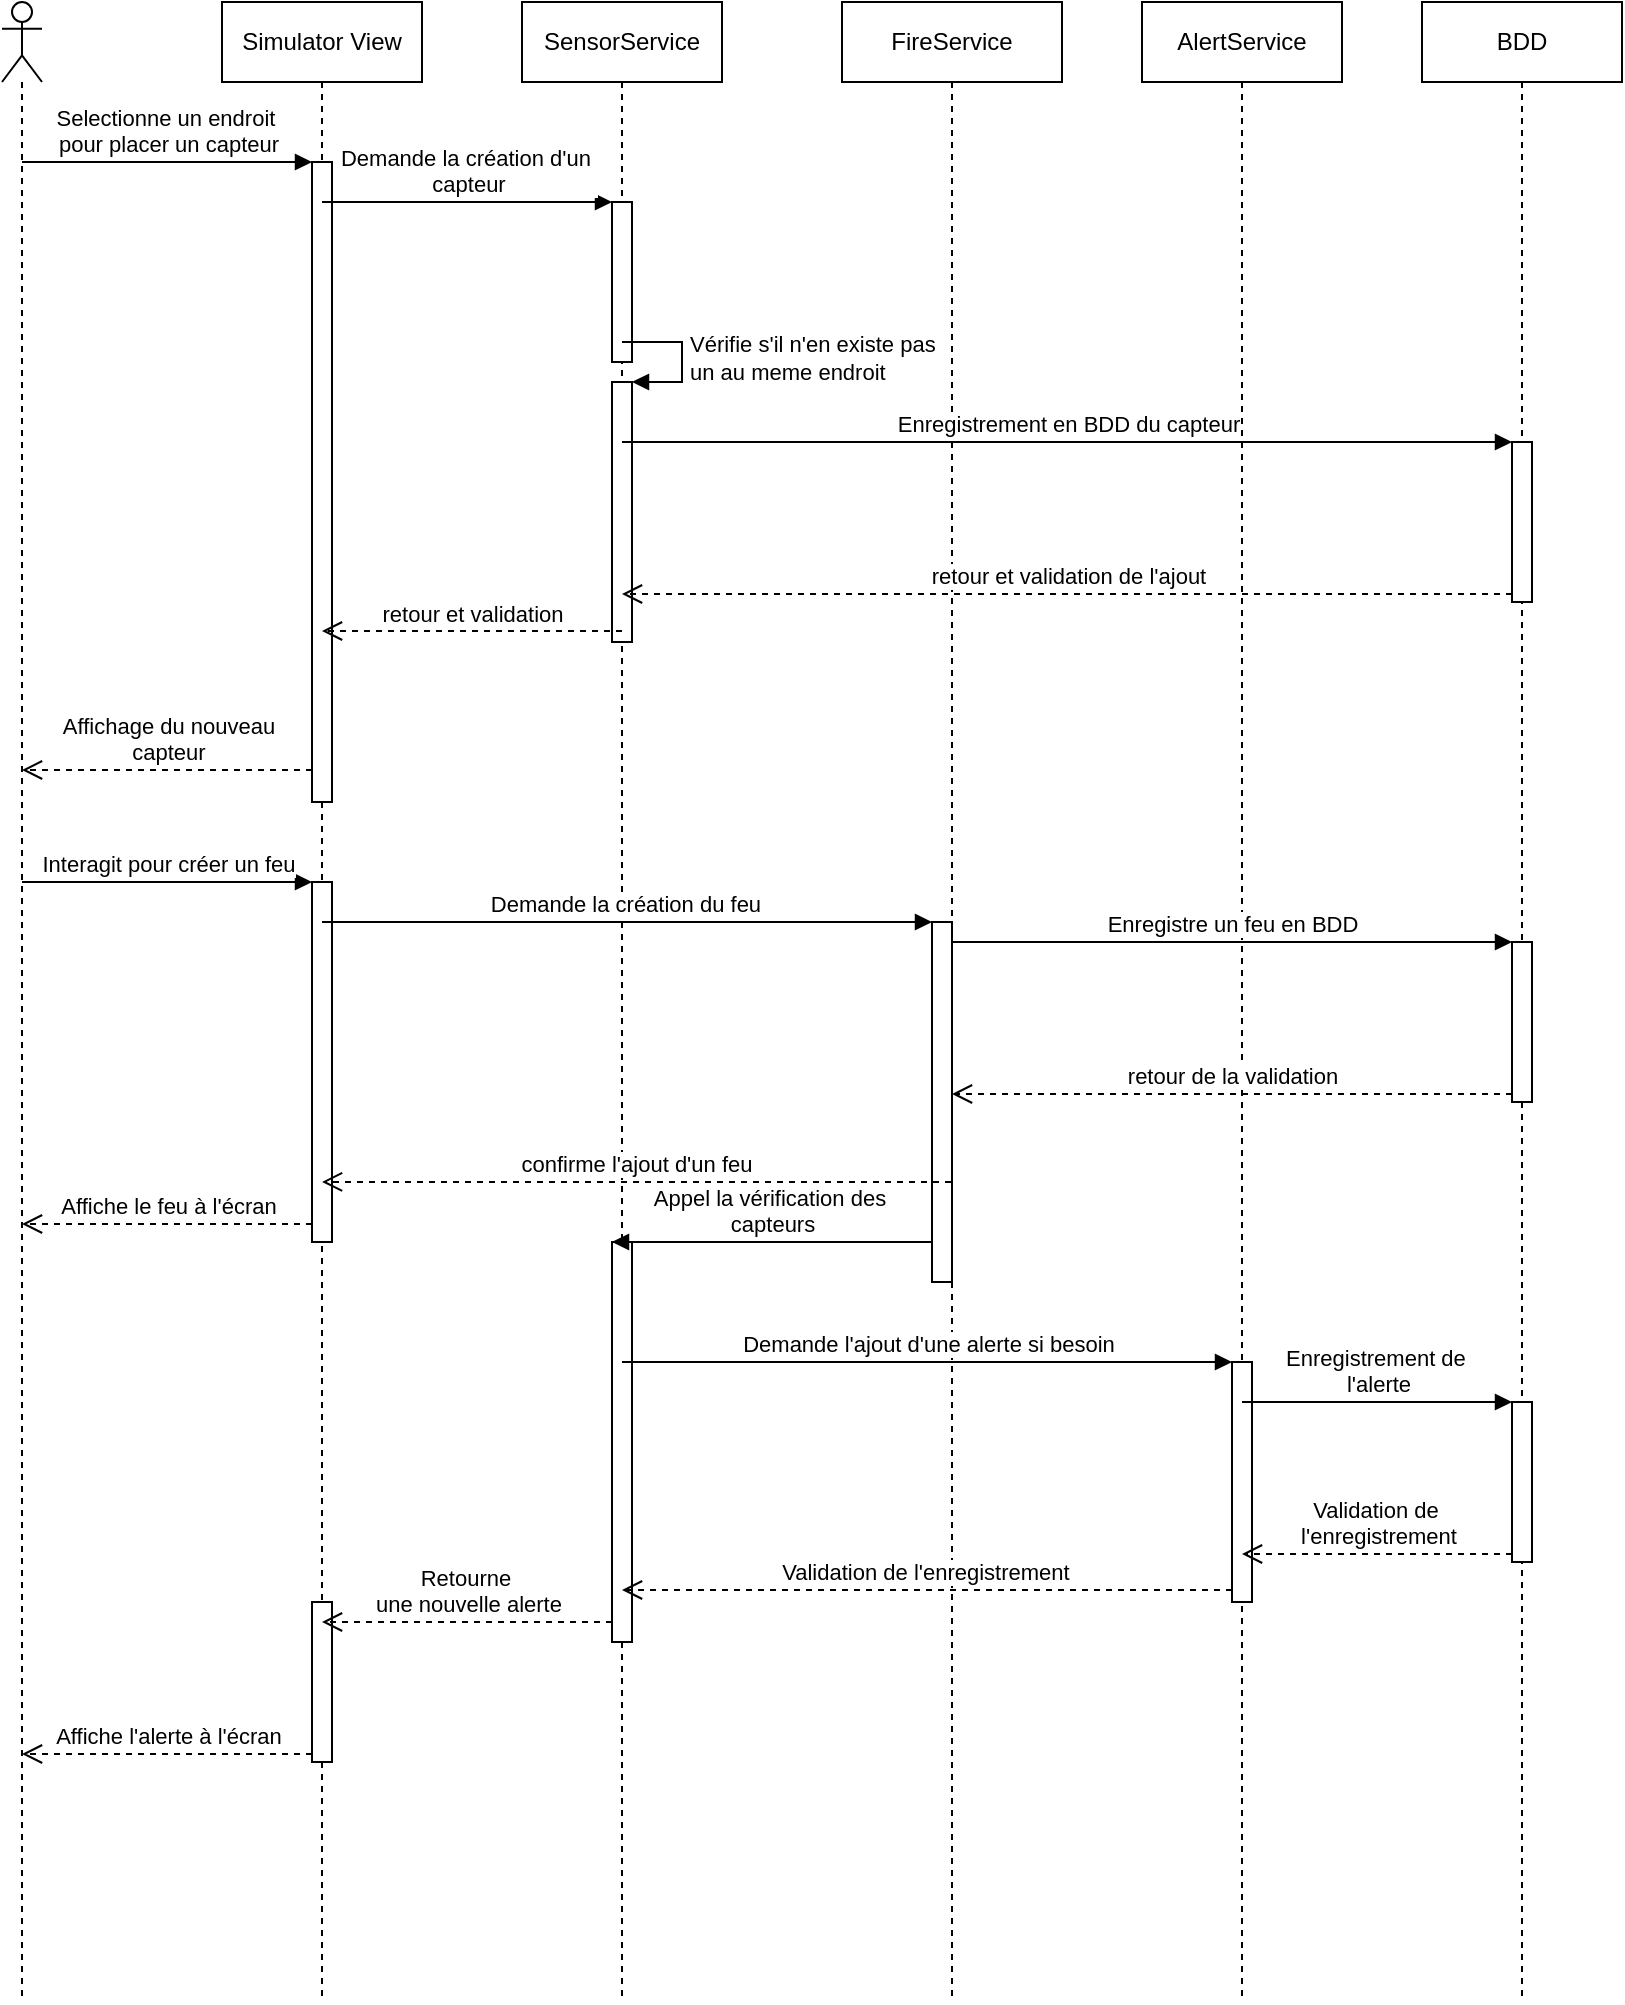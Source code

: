 <mxfile version="20.6.2" type="github">
  <diagram id="kgpKYQtTHZ0yAKxKKP6v" name="Page-1">
    <mxGraphModel dx="942" dy="634" grid="1" gridSize="10" guides="1" tooltips="1" connect="1" arrows="1" fold="1" page="1" pageScale="1" pageWidth="850" pageHeight="1100" math="0" shadow="0">
      <root>
        <mxCell id="0" />
        <mxCell id="1" parent="0" />
        <mxCell id="b2fjztfuZZcdANy6v_ON-1" value="SensorService" style="shape=umlLifeline;perimeter=lifelinePerimeter;whiteSpace=wrap;html=1;container=1;collapsible=0;recursiveResize=0;outlineConnect=0;" vertex="1" parent="1">
          <mxGeometry x="300" y="40" width="100" height="1000" as="geometry" />
        </mxCell>
        <mxCell id="b2fjztfuZZcdANy6v_ON-11" value="" style="html=1;points=[];perimeter=orthogonalPerimeter;" vertex="1" parent="b2fjztfuZZcdANy6v_ON-1">
          <mxGeometry x="45" y="100" width="10" height="80" as="geometry" />
        </mxCell>
        <mxCell id="b2fjztfuZZcdANy6v_ON-14" value="" style="html=1;points=[];perimeter=orthogonalPerimeter;" vertex="1" parent="b2fjztfuZZcdANy6v_ON-1">
          <mxGeometry x="45" y="190" width="10" height="130" as="geometry" />
        </mxCell>
        <mxCell id="b2fjztfuZZcdANy6v_ON-15" value="Vérifie s&#39;il n&#39;en existe pas&amp;nbsp;&lt;br&gt;un au meme endroit" style="edgeStyle=orthogonalEdgeStyle;html=1;align=left;spacingLeft=2;endArrow=block;rounded=0;entryX=1;entryY=0;" edge="1" target="b2fjztfuZZcdANy6v_ON-14" parent="b2fjztfuZZcdANy6v_ON-1">
          <mxGeometry relative="1" as="geometry">
            <mxPoint x="50" y="170" as="sourcePoint" />
            <Array as="points">
              <mxPoint x="80" y="170" />
            </Array>
          </mxGeometry>
        </mxCell>
        <mxCell id="b2fjztfuZZcdANy6v_ON-29" value="" style="html=1;points=[];perimeter=orthogonalPerimeter;" vertex="1" parent="b2fjztfuZZcdANy6v_ON-1">
          <mxGeometry x="45" y="620" width="10" height="200" as="geometry" />
        </mxCell>
        <mxCell id="b2fjztfuZZcdANy6v_ON-2" value="FireService" style="shape=umlLifeline;perimeter=lifelinePerimeter;whiteSpace=wrap;html=1;container=1;collapsible=0;recursiveResize=0;outlineConnect=0;" vertex="1" parent="1">
          <mxGeometry x="460" y="40" width="110" height="1000" as="geometry" />
        </mxCell>
        <mxCell id="b2fjztfuZZcdANy6v_ON-23" value="" style="html=1;points=[];perimeter=orthogonalPerimeter;" vertex="1" parent="b2fjztfuZZcdANy6v_ON-2">
          <mxGeometry x="45" y="460" width="10" height="180" as="geometry" />
        </mxCell>
        <mxCell id="b2fjztfuZZcdANy6v_ON-3" value="AlertService" style="shape=umlLifeline;perimeter=lifelinePerimeter;whiteSpace=wrap;html=1;container=1;collapsible=0;recursiveResize=0;outlineConnect=0;" vertex="1" parent="1">
          <mxGeometry x="610" y="40" width="100" height="1000" as="geometry" />
        </mxCell>
        <mxCell id="b2fjztfuZZcdANy6v_ON-32" value="" style="html=1;points=[];perimeter=orthogonalPerimeter;" vertex="1" parent="b2fjztfuZZcdANy6v_ON-3">
          <mxGeometry x="45" y="680" width="10" height="120" as="geometry" />
        </mxCell>
        <mxCell id="b2fjztfuZZcdANy6v_ON-4" value="BDD" style="shape=umlLifeline;perimeter=lifelinePerimeter;whiteSpace=wrap;html=1;container=1;collapsible=0;recursiveResize=0;outlineConnect=0;" vertex="1" parent="1">
          <mxGeometry x="750" y="40" width="100" height="1000" as="geometry" />
        </mxCell>
        <mxCell id="b2fjztfuZZcdANy6v_ON-16" value="" style="html=1;points=[];perimeter=orthogonalPerimeter;" vertex="1" parent="b2fjztfuZZcdANy6v_ON-4">
          <mxGeometry x="45" y="220" width="10" height="80" as="geometry" />
        </mxCell>
        <mxCell id="b2fjztfuZZcdANy6v_ON-26" value="" style="html=1;points=[];perimeter=orthogonalPerimeter;" vertex="1" parent="b2fjztfuZZcdANy6v_ON-4">
          <mxGeometry x="45" y="470" width="10" height="80" as="geometry" />
        </mxCell>
        <mxCell id="b2fjztfuZZcdANy6v_ON-39" value="" style="html=1;points=[];perimeter=orthogonalPerimeter;" vertex="1" parent="b2fjztfuZZcdANy6v_ON-4">
          <mxGeometry x="45" y="700" width="10" height="80" as="geometry" />
        </mxCell>
        <mxCell id="b2fjztfuZZcdANy6v_ON-6" value="" style="shape=umlLifeline;participant=umlActor;perimeter=lifelinePerimeter;whiteSpace=wrap;html=1;container=1;collapsible=0;recursiveResize=0;verticalAlign=top;spacingTop=36;outlineConnect=0;" vertex="1" parent="1">
          <mxGeometry x="40" y="40" width="20" height="1000" as="geometry" />
        </mxCell>
        <mxCell id="b2fjztfuZZcdANy6v_ON-7" value="Simulator View" style="shape=umlLifeline;perimeter=lifelinePerimeter;whiteSpace=wrap;html=1;container=1;collapsible=0;recursiveResize=0;outlineConnect=0;" vertex="1" parent="1">
          <mxGeometry x="150" y="40" width="100" height="1000" as="geometry" />
        </mxCell>
        <mxCell id="b2fjztfuZZcdANy6v_ON-8" value="" style="html=1;points=[];perimeter=orthogonalPerimeter;" vertex="1" parent="b2fjztfuZZcdANy6v_ON-7">
          <mxGeometry x="45" y="80" width="10" height="320" as="geometry" />
        </mxCell>
        <mxCell id="b2fjztfuZZcdANy6v_ON-20" value="" style="html=1;points=[];perimeter=orthogonalPerimeter;" vertex="1" parent="b2fjztfuZZcdANy6v_ON-7">
          <mxGeometry x="45" y="440" width="10" height="180" as="geometry" />
        </mxCell>
        <mxCell id="b2fjztfuZZcdANy6v_ON-36" value="" style="html=1;points=[];perimeter=orthogonalPerimeter;" vertex="1" parent="b2fjztfuZZcdANy6v_ON-7">
          <mxGeometry x="45" y="800" width="10" height="80" as="geometry" />
        </mxCell>
        <mxCell id="b2fjztfuZZcdANy6v_ON-9" value="Selectionne un endroit&amp;nbsp;&lt;br&gt;pour placer un capteur" style="html=1;verticalAlign=bottom;endArrow=block;entryX=0;entryY=0;rounded=0;" edge="1" target="b2fjztfuZZcdANy6v_ON-8" parent="1" source="b2fjztfuZZcdANy6v_ON-6">
          <mxGeometry relative="1" as="geometry">
            <mxPoint x="125" y="120" as="sourcePoint" />
          </mxGeometry>
        </mxCell>
        <mxCell id="b2fjztfuZZcdANy6v_ON-10" value="Affichage du nouveau&lt;br&gt;capteur" style="html=1;verticalAlign=bottom;endArrow=open;dashed=1;endSize=8;exitX=0;exitY=0.95;rounded=0;" edge="1" source="b2fjztfuZZcdANy6v_ON-8" parent="1" target="b2fjztfuZZcdANy6v_ON-6">
          <mxGeometry relative="1" as="geometry">
            <mxPoint x="125" y="196" as="targetPoint" />
          </mxGeometry>
        </mxCell>
        <mxCell id="b2fjztfuZZcdANy6v_ON-12" value="Demande la création d&#39;un&amp;nbsp;&lt;br&gt;capteur" style="html=1;verticalAlign=bottom;endArrow=block;entryX=0;entryY=0;rounded=0;" edge="1" target="b2fjztfuZZcdANy6v_ON-11" parent="1" source="b2fjztfuZZcdANy6v_ON-7">
          <mxGeometry relative="1" as="geometry">
            <mxPoint x="275" y="140" as="sourcePoint" />
          </mxGeometry>
        </mxCell>
        <mxCell id="b2fjztfuZZcdANy6v_ON-17" value="Enregistrement en BDD du capteur" style="html=1;verticalAlign=bottom;endArrow=block;entryX=0;entryY=0;rounded=0;" edge="1" target="b2fjztfuZZcdANy6v_ON-16" parent="1" source="b2fjztfuZZcdANy6v_ON-1">
          <mxGeometry relative="1" as="geometry">
            <mxPoint x="725" y="260" as="sourcePoint" />
          </mxGeometry>
        </mxCell>
        <mxCell id="b2fjztfuZZcdANy6v_ON-18" value="retour et validation de l&#39;ajout" style="html=1;verticalAlign=bottom;endArrow=open;dashed=1;endSize=8;exitX=0;exitY=0.95;rounded=0;" edge="1" source="b2fjztfuZZcdANy6v_ON-16" parent="1" target="b2fjztfuZZcdANy6v_ON-1">
          <mxGeometry relative="1" as="geometry">
            <mxPoint x="725" y="336" as="targetPoint" />
          </mxGeometry>
        </mxCell>
        <mxCell id="b2fjztfuZZcdANy6v_ON-19" value="retour et validation" style="html=1;verticalAlign=bottom;endArrow=open;dashed=1;endSize=8;rounded=0;" edge="1" parent="1" target="b2fjztfuZZcdANy6v_ON-7">
          <mxGeometry relative="1" as="geometry">
            <mxPoint x="350" y="354.5" as="sourcePoint" />
            <mxPoint x="270" y="354.5" as="targetPoint" />
          </mxGeometry>
        </mxCell>
        <mxCell id="b2fjztfuZZcdANy6v_ON-21" value="Interagit pour créer un feu" style="html=1;verticalAlign=bottom;endArrow=block;entryX=0;entryY=0;rounded=0;" edge="1" target="b2fjztfuZZcdANy6v_ON-20" parent="1" source="b2fjztfuZZcdANy6v_ON-6">
          <mxGeometry relative="1" as="geometry">
            <mxPoint x="125" y="480" as="sourcePoint" />
          </mxGeometry>
        </mxCell>
        <mxCell id="b2fjztfuZZcdANy6v_ON-22" value="Affiche le feu à l&#39;écran" style="html=1;verticalAlign=bottom;endArrow=open;dashed=1;endSize=8;exitX=0;exitY=0.95;rounded=0;" edge="1" source="b2fjztfuZZcdANy6v_ON-20" parent="1" target="b2fjztfuZZcdANy6v_ON-6">
          <mxGeometry relative="1" as="geometry">
            <mxPoint x="125" y="556" as="targetPoint" />
          </mxGeometry>
        </mxCell>
        <mxCell id="b2fjztfuZZcdANy6v_ON-24" value="Demande la création du feu&amp;nbsp;" style="html=1;verticalAlign=bottom;endArrow=block;entryX=0;entryY=0;rounded=0;" edge="1" target="b2fjztfuZZcdANy6v_ON-23" parent="1" source="b2fjztfuZZcdANy6v_ON-7">
          <mxGeometry relative="1" as="geometry">
            <mxPoint x="435" y="500" as="sourcePoint" />
          </mxGeometry>
        </mxCell>
        <mxCell id="b2fjztfuZZcdANy6v_ON-25" value="confirme l&#39;ajout d&#39;un feu" style="html=1;verticalAlign=bottom;endArrow=open;dashed=1;endSize=8;rounded=0;entryX=0.5;entryY=0.833;entryDx=0;entryDy=0;entryPerimeter=0;" edge="1" source="b2fjztfuZZcdANy6v_ON-2" parent="1" target="b2fjztfuZZcdANy6v_ON-20">
          <mxGeometry relative="1" as="geometry">
            <mxPoint x="435" y="576" as="targetPoint" />
            <mxPoint x="500" y="650" as="sourcePoint" />
          </mxGeometry>
        </mxCell>
        <mxCell id="b2fjztfuZZcdANy6v_ON-27" value="Enregistre un feu en BDD" style="html=1;verticalAlign=bottom;endArrow=block;entryX=0;entryY=0;rounded=0;" edge="1" target="b2fjztfuZZcdANy6v_ON-26" parent="1" source="b2fjztfuZZcdANy6v_ON-2">
          <mxGeometry relative="1" as="geometry">
            <mxPoint x="725" y="500" as="sourcePoint" />
          </mxGeometry>
        </mxCell>
        <mxCell id="b2fjztfuZZcdANy6v_ON-28" value="retour de la validation" style="html=1;verticalAlign=bottom;endArrow=open;dashed=1;endSize=8;exitX=0;exitY=0.95;rounded=0;" edge="1" source="b2fjztfuZZcdANy6v_ON-26" parent="1" target="b2fjztfuZZcdANy6v_ON-2">
          <mxGeometry relative="1" as="geometry">
            <mxPoint x="725" y="576" as="targetPoint" />
          </mxGeometry>
        </mxCell>
        <mxCell id="b2fjztfuZZcdANy6v_ON-30" value="Appel la vérification des&amp;nbsp;&lt;br&gt;capteurs" style="html=1;verticalAlign=bottom;endArrow=block;entryX=0;entryY=0;rounded=0;" edge="1" target="b2fjztfuZZcdANy6v_ON-29" parent="1" source="b2fjztfuZZcdANy6v_ON-23">
          <mxGeometry relative="1" as="geometry">
            <mxPoint x="585" y="620" as="sourcePoint" />
          </mxGeometry>
        </mxCell>
        <mxCell id="b2fjztfuZZcdANy6v_ON-31" value="Retourne&amp;nbsp;&lt;br&gt;une nouvelle alerte" style="html=1;verticalAlign=bottom;endArrow=open;dashed=1;endSize=8;exitX=0;exitY=0.95;rounded=0;" edge="1" source="b2fjztfuZZcdANy6v_ON-29" parent="1" target="b2fjztfuZZcdANy6v_ON-7">
          <mxGeometry relative="1" as="geometry">
            <mxPoint x="585" y="696" as="targetPoint" />
          </mxGeometry>
        </mxCell>
        <mxCell id="b2fjztfuZZcdANy6v_ON-33" value="Demande l&#39;ajout d&#39;une alerte si besoin" style="html=1;verticalAlign=bottom;endArrow=block;entryX=0;entryY=0;rounded=0;" edge="1" target="b2fjztfuZZcdANy6v_ON-32" parent="1" source="b2fjztfuZZcdANy6v_ON-1">
          <mxGeometry relative="1" as="geometry">
            <mxPoint x="725" y="640" as="sourcePoint" />
          </mxGeometry>
        </mxCell>
        <mxCell id="b2fjztfuZZcdANy6v_ON-34" value="Validation de l&#39;enregistrement&amp;nbsp;" style="html=1;verticalAlign=bottom;endArrow=open;dashed=1;endSize=8;exitX=0;exitY=0.95;rounded=0;" edge="1" source="b2fjztfuZZcdANy6v_ON-32" parent="1" target="b2fjztfuZZcdANy6v_ON-1">
          <mxGeometry relative="1" as="geometry">
            <mxPoint x="725" y="716" as="targetPoint" />
          </mxGeometry>
        </mxCell>
        <mxCell id="b2fjztfuZZcdANy6v_ON-38" value="Affiche l&#39;alerte à l&#39;écran" style="html=1;verticalAlign=bottom;endArrow=open;dashed=1;endSize=8;exitX=0;exitY=0.95;rounded=0;" edge="1" source="b2fjztfuZZcdANy6v_ON-36" parent="1" target="b2fjztfuZZcdANy6v_ON-6">
          <mxGeometry relative="1" as="geometry">
            <mxPoint x="125" y="906" as="targetPoint" />
          </mxGeometry>
        </mxCell>
        <mxCell id="b2fjztfuZZcdANy6v_ON-40" value="Enregistrement de&amp;nbsp;&lt;br&gt;l&#39;alerte" style="html=1;verticalAlign=bottom;endArrow=block;entryX=0;entryY=0;rounded=0;" edge="1" target="b2fjztfuZZcdANy6v_ON-39" parent="1" source="b2fjztfuZZcdANy6v_ON-3">
          <mxGeometry relative="1" as="geometry">
            <mxPoint x="725" y="710" as="sourcePoint" />
          </mxGeometry>
        </mxCell>
        <mxCell id="b2fjztfuZZcdANy6v_ON-41" value="Validation de&amp;nbsp;&lt;br&gt;l&#39;enregistrement" style="html=1;verticalAlign=bottom;endArrow=open;dashed=1;endSize=8;exitX=0;exitY=0.95;rounded=0;" edge="1" source="b2fjztfuZZcdANy6v_ON-39" parent="1" target="b2fjztfuZZcdANy6v_ON-3">
          <mxGeometry relative="1" as="geometry">
            <mxPoint x="725" y="786" as="targetPoint" />
          </mxGeometry>
        </mxCell>
      </root>
    </mxGraphModel>
  </diagram>
</mxfile>
